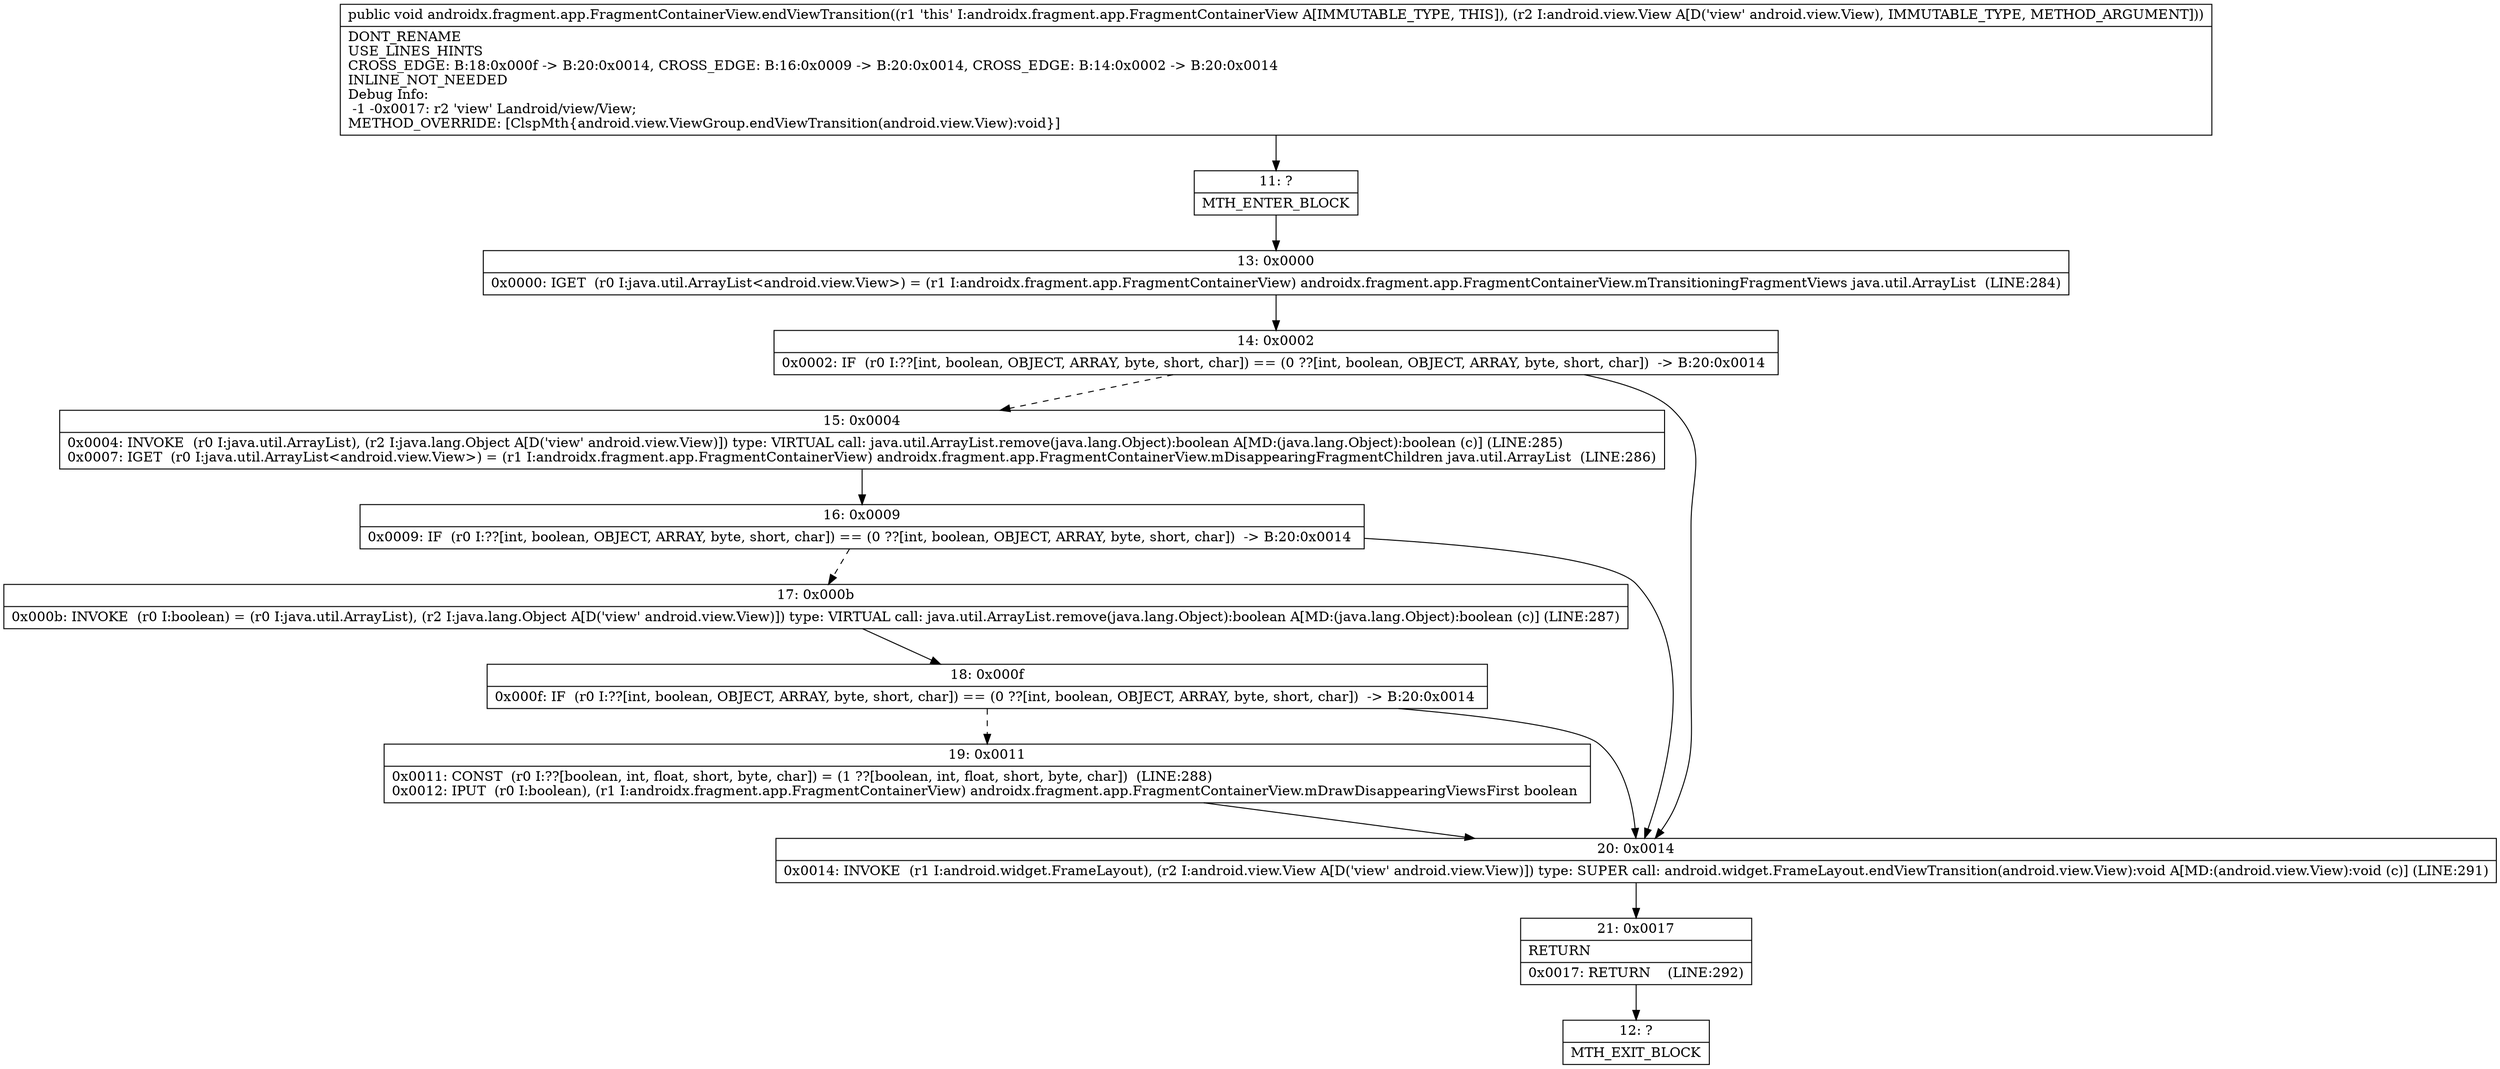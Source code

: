 digraph "CFG forandroidx.fragment.app.FragmentContainerView.endViewTransition(Landroid\/view\/View;)V" {
Node_11 [shape=record,label="{11\:\ ?|MTH_ENTER_BLOCK\l}"];
Node_13 [shape=record,label="{13\:\ 0x0000|0x0000: IGET  (r0 I:java.util.ArrayList\<android.view.View\>) = (r1 I:androidx.fragment.app.FragmentContainerView) androidx.fragment.app.FragmentContainerView.mTransitioningFragmentViews java.util.ArrayList  (LINE:284)\l}"];
Node_14 [shape=record,label="{14\:\ 0x0002|0x0002: IF  (r0 I:??[int, boolean, OBJECT, ARRAY, byte, short, char]) == (0 ??[int, boolean, OBJECT, ARRAY, byte, short, char])  \-\> B:20:0x0014 \l}"];
Node_15 [shape=record,label="{15\:\ 0x0004|0x0004: INVOKE  (r0 I:java.util.ArrayList), (r2 I:java.lang.Object A[D('view' android.view.View)]) type: VIRTUAL call: java.util.ArrayList.remove(java.lang.Object):boolean A[MD:(java.lang.Object):boolean (c)] (LINE:285)\l0x0007: IGET  (r0 I:java.util.ArrayList\<android.view.View\>) = (r1 I:androidx.fragment.app.FragmentContainerView) androidx.fragment.app.FragmentContainerView.mDisappearingFragmentChildren java.util.ArrayList  (LINE:286)\l}"];
Node_16 [shape=record,label="{16\:\ 0x0009|0x0009: IF  (r0 I:??[int, boolean, OBJECT, ARRAY, byte, short, char]) == (0 ??[int, boolean, OBJECT, ARRAY, byte, short, char])  \-\> B:20:0x0014 \l}"];
Node_17 [shape=record,label="{17\:\ 0x000b|0x000b: INVOKE  (r0 I:boolean) = (r0 I:java.util.ArrayList), (r2 I:java.lang.Object A[D('view' android.view.View)]) type: VIRTUAL call: java.util.ArrayList.remove(java.lang.Object):boolean A[MD:(java.lang.Object):boolean (c)] (LINE:287)\l}"];
Node_18 [shape=record,label="{18\:\ 0x000f|0x000f: IF  (r0 I:??[int, boolean, OBJECT, ARRAY, byte, short, char]) == (0 ??[int, boolean, OBJECT, ARRAY, byte, short, char])  \-\> B:20:0x0014 \l}"];
Node_19 [shape=record,label="{19\:\ 0x0011|0x0011: CONST  (r0 I:??[boolean, int, float, short, byte, char]) = (1 ??[boolean, int, float, short, byte, char])  (LINE:288)\l0x0012: IPUT  (r0 I:boolean), (r1 I:androidx.fragment.app.FragmentContainerView) androidx.fragment.app.FragmentContainerView.mDrawDisappearingViewsFirst boolean \l}"];
Node_20 [shape=record,label="{20\:\ 0x0014|0x0014: INVOKE  (r1 I:android.widget.FrameLayout), (r2 I:android.view.View A[D('view' android.view.View)]) type: SUPER call: android.widget.FrameLayout.endViewTransition(android.view.View):void A[MD:(android.view.View):void (c)] (LINE:291)\l}"];
Node_21 [shape=record,label="{21\:\ 0x0017|RETURN\l|0x0017: RETURN    (LINE:292)\l}"];
Node_12 [shape=record,label="{12\:\ ?|MTH_EXIT_BLOCK\l}"];
MethodNode[shape=record,label="{public void androidx.fragment.app.FragmentContainerView.endViewTransition((r1 'this' I:androidx.fragment.app.FragmentContainerView A[IMMUTABLE_TYPE, THIS]), (r2 I:android.view.View A[D('view' android.view.View), IMMUTABLE_TYPE, METHOD_ARGUMENT]))  | DONT_RENAME\lUSE_LINES_HINTS\lCROSS_EDGE: B:18:0x000f \-\> B:20:0x0014, CROSS_EDGE: B:16:0x0009 \-\> B:20:0x0014, CROSS_EDGE: B:14:0x0002 \-\> B:20:0x0014\lINLINE_NOT_NEEDED\lDebug Info:\l  \-1 \-0x0017: r2 'view' Landroid\/view\/View;\lMETHOD_OVERRIDE: [ClspMth\{android.view.ViewGroup.endViewTransition(android.view.View):void\}]\l}"];
MethodNode -> Node_11;Node_11 -> Node_13;
Node_13 -> Node_14;
Node_14 -> Node_15[style=dashed];
Node_14 -> Node_20;
Node_15 -> Node_16;
Node_16 -> Node_17[style=dashed];
Node_16 -> Node_20;
Node_17 -> Node_18;
Node_18 -> Node_19[style=dashed];
Node_18 -> Node_20;
Node_19 -> Node_20;
Node_20 -> Node_21;
Node_21 -> Node_12;
}

